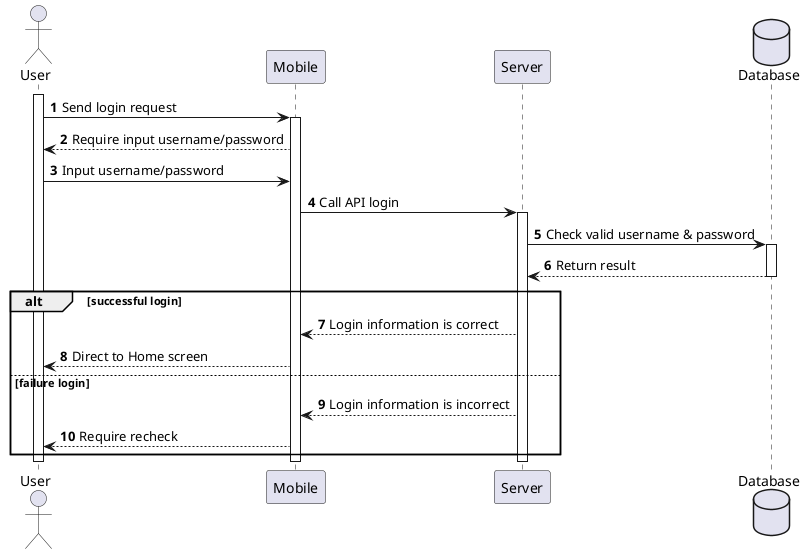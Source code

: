 @startuml
'https://plantuml.com/sequence-diagram

autonumber

actor User as User
participant Mobile as Mobile
participant Server as Server
database Database as Database

activate User
User -> Mobile: Send login request
activate Mobile
Mobile --> User: Require input username/password

User -> Mobile: Input username/password

Mobile -> Server: Call API login
activate Server
Server -> Database: Check valid username & password
activate Database
Database --> Server: Return result
deactivate Database

alt successful login
    Server ---> Mobile: Login information is correct
    Mobile ---> User: Direct to Home screen
else failure login
    Server --> Mobile: Login information is incorrect
    Mobile --> User: Require recheck
end

deactivate User
deactivate Mobile
deactivate Server
@enduml
